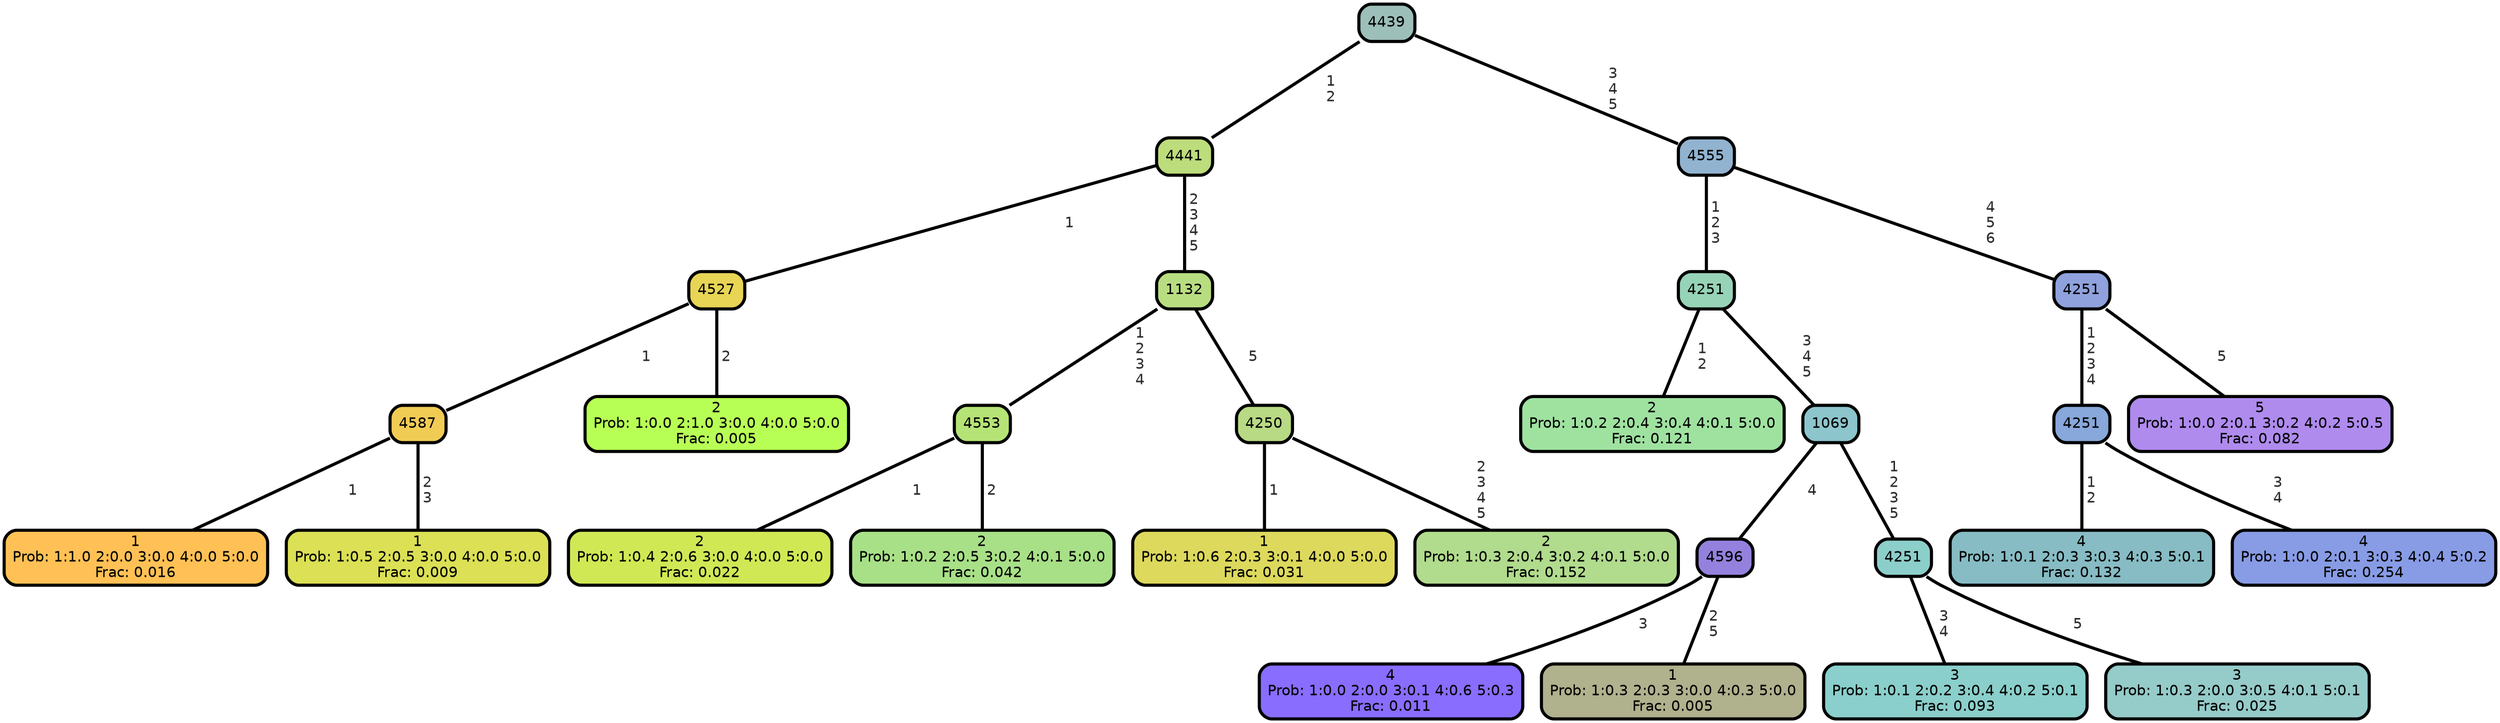 graph Tree {
node [shape=box, style="filled, rounded",color="black",penwidth="3",fontcolor="black",                 fontname=helvetica] ;
graph [ranksep="0 equally", splines=straight,                 bgcolor=transparent, dpi=200] ;
edge [fontname=helvetica, fontweight=bold,fontcolor=grey14,color=black] ;
0 [label="1
Prob: 1:1.0 2:0.0 3:0.0 4:0.0 5:0.0
Frac: 0.016", fillcolor="#ffc155"] ;
1 [label="4587", fillcolor="#f1cc55"] ;
2 [label="1
Prob: 1:0.5 2:0.5 3:0.0 4:0.0 5:0.0
Frac: 0.009", fillcolor="#dbe055"] ;
3 [label="4527", fillcolor="#e8d455"] ;
4 [label="2
Prob: 1:0.0 2:1.0 3:0.0 4:0.0 5:0.0
Frac: 0.005", fillcolor="#b8ff55"] ;
5 [label="4441", fillcolor="#bddc7c"] ;
6 [label="2
Prob: 1:0.4 2:0.6 3:0.0 4:0.0 5:0.0
Frac: 0.022", fillcolor="#d1e855"] ;
7 [label="4553", fillcolor="#b6e376"] ;
8 [label="2
Prob: 1:0.2 2:0.5 3:0.2 4:0.1 5:0.0
Frac: 0.042", fillcolor="#a8e087"] ;
9 [label="1132", fillcolor="#b8dd81"] ;
10 [label="1
Prob: 1:0.6 2:0.3 3:0.1 4:0.0 5:0.0
Frac: 0.031", fillcolor="#ddd95d"] ;
11 [label="4250", fillcolor="#b9da84"] ;
12 [label="2
Prob: 1:0.3 2:0.4 3:0.2 4:0.1 5:0.0
Frac: 0.152", fillcolor="#b1db8d"] ;
13 [label="4439", fillcolor="#9dbfb9"] ;
14 [label="2
Prob: 1:0.2 2:0.4 3:0.4 4:0.1 5:0.0
Frac: 0.121", fillcolor="#9fe2a0"] ;
15 [label="4251", fillcolor="#96d3b7"] ;
16 [label="4
Prob: 1:0.0 2:0.0 3:0.1 4:0.6 5:0.3
Frac: 0.011", fillcolor="#886dff"] ;
17 [label="4596", fillcolor="#9481dd"] ;
18 [label="1
Prob: 1:0.3 2:0.3 3:0.0 4:0.3 5:0.0
Frac: 0.005", fillcolor="#b0b18d"] ;
19 [label="1069", fillcolor="#8dc5cd"] ;
20 [label="3
Prob: 1:0.1 2:0.2 3:0.4 4:0.2 5:0.1
Frac: 0.093", fillcolor="#8acfcb"] ;
21 [label="4251", fillcolor="#8cceca"] ;
22 [label="3
Prob: 1:0.3 2:0.0 3:0.5 4:0.1 5:0.1
Frac: 0.025", fillcolor="#95cbc9"] ;
23 [label="4555", fillcolor="#91b3d0"] ;
24 [label="4
Prob: 1:0.1 2:0.3 3:0.3 4:0.3 5:0.1
Frac: 0.132", fillcolor="#87bcc4"] ;
25 [label="4251", fillcolor="#88a7da"] ;
26 [label="4
Prob: 1:0.0 2:0.1 3:0.3 4:0.4 5:0.2
Frac: 0.254", fillcolor="#889ce5"] ;
27 [label="4251", fillcolor="#8fa2dd"] ;
28 [label="5
Prob: 1:0.0 2:0.1 3:0.2 4:0.2 5:0.5
Frac: 0.082", fillcolor="#af8bee"] ;
1 -- 0 [label=" 1",penwidth=3] ;
1 -- 2 [label=" 2\n 3",penwidth=3] ;
3 -- 1 [label=" 1",penwidth=3] ;
3 -- 4 [label=" 2",penwidth=3] ;
5 -- 3 [label=" 1",penwidth=3] ;
5 -- 9 [label=" 2\n 3\n 4\n 5",penwidth=3] ;
7 -- 6 [label=" 1",penwidth=3] ;
7 -- 8 [label=" 2",penwidth=3] ;
9 -- 7 [label=" 1\n 2\n 3\n 4",penwidth=3] ;
9 -- 11 [label=" 5",penwidth=3] ;
11 -- 10 [label=" 1",penwidth=3] ;
11 -- 12 [label=" 2\n 3\n 4\n 5",penwidth=3] ;
13 -- 5 [label=" 1\n 2",penwidth=3] ;
13 -- 23 [label=" 3\n 4\n 5",penwidth=3] ;
15 -- 14 [label=" 1\n 2",penwidth=3] ;
15 -- 19 [label=" 3\n 4\n 5",penwidth=3] ;
17 -- 16 [label=" 3",penwidth=3] ;
17 -- 18 [label=" 2\n 5",penwidth=3] ;
19 -- 17 [label=" 4",penwidth=3] ;
19 -- 21 [label=" 1\n 2\n 3\n 5",penwidth=3] ;
21 -- 20 [label=" 3\n 4",penwidth=3] ;
21 -- 22 [label=" 5",penwidth=3] ;
23 -- 15 [label=" 1\n 2\n 3",penwidth=3] ;
23 -- 27 [label=" 4\n 5\n 6",penwidth=3] ;
25 -- 24 [label=" 1\n 2",penwidth=3] ;
25 -- 26 [label=" 3\n 4",penwidth=3] ;
27 -- 25 [label=" 1\n 2\n 3\n 4",penwidth=3] ;
27 -- 28 [label=" 5",penwidth=3] ;
{rank = same;}}
